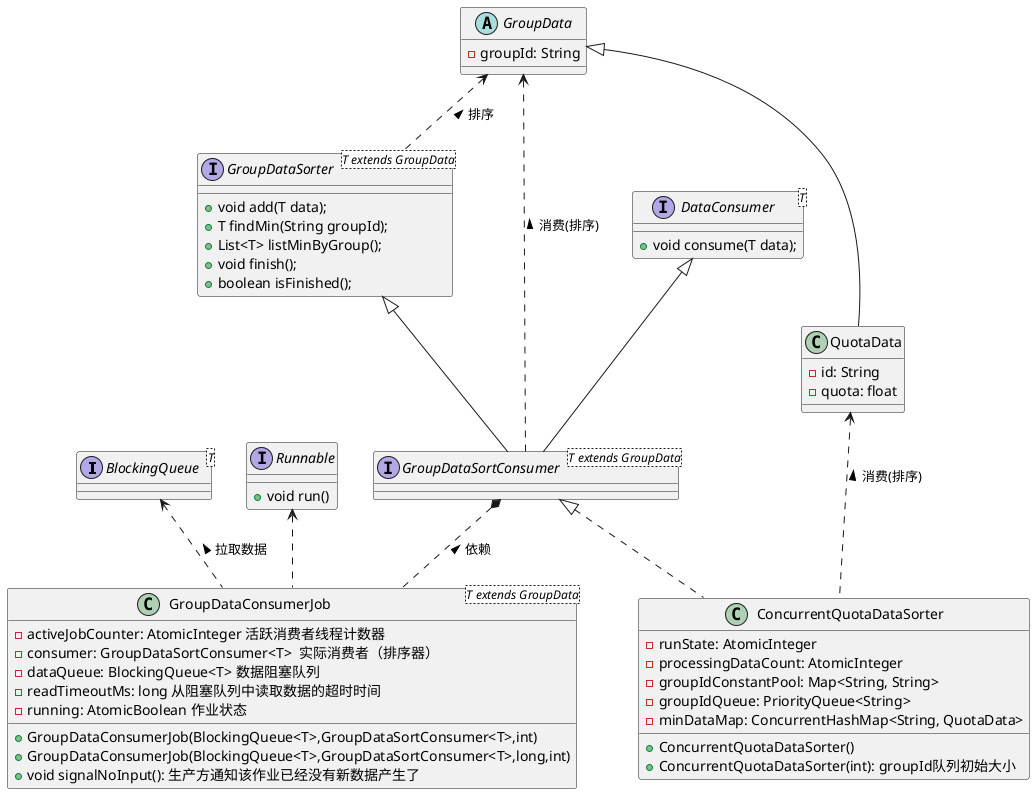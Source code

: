 @startuml

interface BlockingQueue<T> {
}

abstract class GroupData {
- groupId: String
}

class QuotaData {
- id: String
- quota: float
}

interface Runnable {
+ void run()
}

interface DataConsumer<T> {
+ void consume(T data);
}

interface GroupDataSorter<T extends GroupData> {
+ void add(T data);
+ T findMin(String groupId);
+ List<T> listMinByGroup();
+ void finish();
+ boolean isFinished();
}

interface GroupDataSortConsumer<T extends GroupData> {
}

class ConcurrentQuotaDataSorter {
- runState: AtomicInteger
- processingDataCount: AtomicInteger
- groupIdConstantPool: Map<String, String>
- groupIdQueue: PriorityQueue<String>
- minDataMap: ConcurrentHashMap<String, QuotaData>
+ ConcurrentQuotaDataSorter()
+ ConcurrentQuotaDataSorter(int): groupId队列初始大小
}

class GroupDataConsumerJob<T extends GroupData> {
- activeJobCounter: AtomicInteger 活跃消费者线程计数器
- consumer: GroupDataSortConsumer<T>  实际消费者（排序器）
- dataQueue: BlockingQueue<T> 数据阻塞队列
- readTimeoutMs: long 从阻塞队列中读取数据的超时时间
- running: AtomicBoolean 作业状态
+ GroupDataConsumerJob(BlockingQueue<T>,GroupDataSortConsumer<T>,int)
+ GroupDataConsumerJob(BlockingQueue<T>,GroupDataSortConsumer<T>,long,int)
+ void signalNoInput(): 生产方通知该作业已经没有新数据产生了
}

GroupData <|-- QuotaData
DataConsumer <|-- GroupDataSortConsumer
GroupDataSorter <|-- GroupDataSortConsumer
GroupDataSortConsumer <|.. ConcurrentQuotaDataSorter
QuotaData <.. ConcurrentQuotaDataSorter: < 消费(排序)
GroupData <.. GroupDataSorter: < 排序
GroupData <.. GroupDataSortConsumer: < 消费(排序)
Runnable <.. GroupDataConsumerJob
GroupDataSortConsumer *.. GroupDataConsumerJob: < 依赖
BlockingQueue <.. GroupDataConsumerJob: < 拉取数据
@enduml